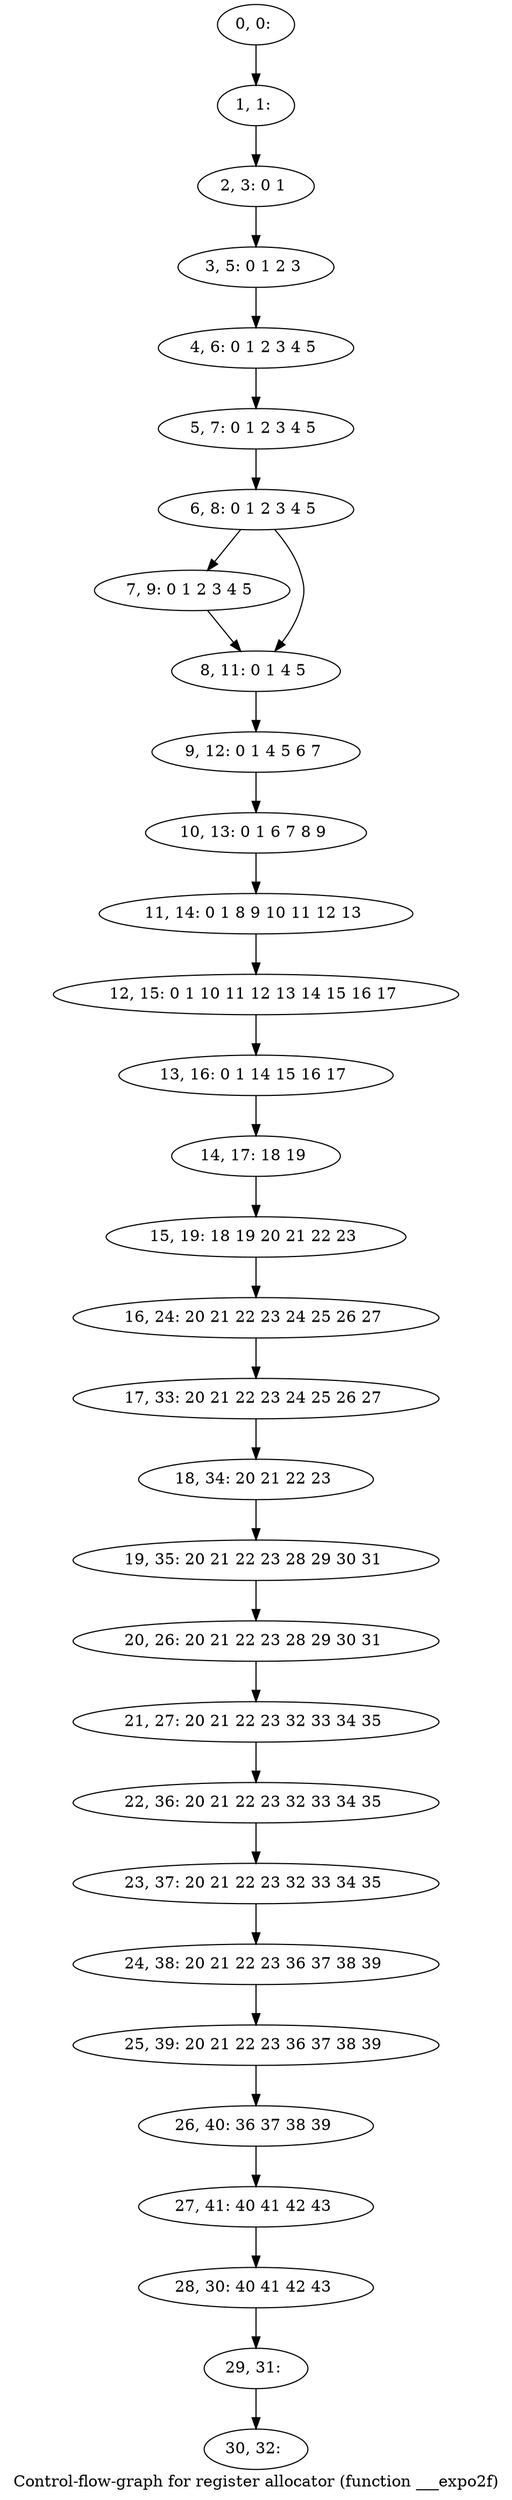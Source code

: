 digraph G {
graph [label="Control-flow-graph for register allocator (function ___expo2f)"]
0[label="0, 0: "];
1[label="1, 1: "];
2[label="2, 3: 0 1 "];
3[label="3, 5: 0 1 2 3 "];
4[label="4, 6: 0 1 2 3 4 5 "];
5[label="5, 7: 0 1 2 3 4 5 "];
6[label="6, 8: 0 1 2 3 4 5 "];
7[label="7, 9: 0 1 2 3 4 5 "];
8[label="8, 11: 0 1 4 5 "];
9[label="9, 12: 0 1 4 5 6 7 "];
10[label="10, 13: 0 1 6 7 8 9 "];
11[label="11, 14: 0 1 8 9 10 11 12 13 "];
12[label="12, 15: 0 1 10 11 12 13 14 15 16 17 "];
13[label="13, 16: 0 1 14 15 16 17 "];
14[label="14, 17: 18 19 "];
15[label="15, 19: 18 19 20 21 22 23 "];
16[label="16, 24: 20 21 22 23 24 25 26 27 "];
17[label="17, 33: 20 21 22 23 24 25 26 27 "];
18[label="18, 34: 20 21 22 23 "];
19[label="19, 35: 20 21 22 23 28 29 30 31 "];
20[label="20, 26: 20 21 22 23 28 29 30 31 "];
21[label="21, 27: 20 21 22 23 32 33 34 35 "];
22[label="22, 36: 20 21 22 23 32 33 34 35 "];
23[label="23, 37: 20 21 22 23 32 33 34 35 "];
24[label="24, 38: 20 21 22 23 36 37 38 39 "];
25[label="25, 39: 20 21 22 23 36 37 38 39 "];
26[label="26, 40: 36 37 38 39 "];
27[label="27, 41: 40 41 42 43 "];
28[label="28, 30: 40 41 42 43 "];
29[label="29, 31: "];
30[label="30, 32: "];
0->1 ;
1->2 ;
2->3 ;
3->4 ;
4->5 ;
5->6 ;
6->7 ;
6->8 ;
7->8 ;
8->9 ;
9->10 ;
10->11 ;
11->12 ;
12->13 ;
13->14 ;
14->15 ;
15->16 ;
16->17 ;
17->18 ;
18->19 ;
19->20 ;
20->21 ;
21->22 ;
22->23 ;
23->24 ;
24->25 ;
25->26 ;
26->27 ;
27->28 ;
28->29 ;
29->30 ;
}
